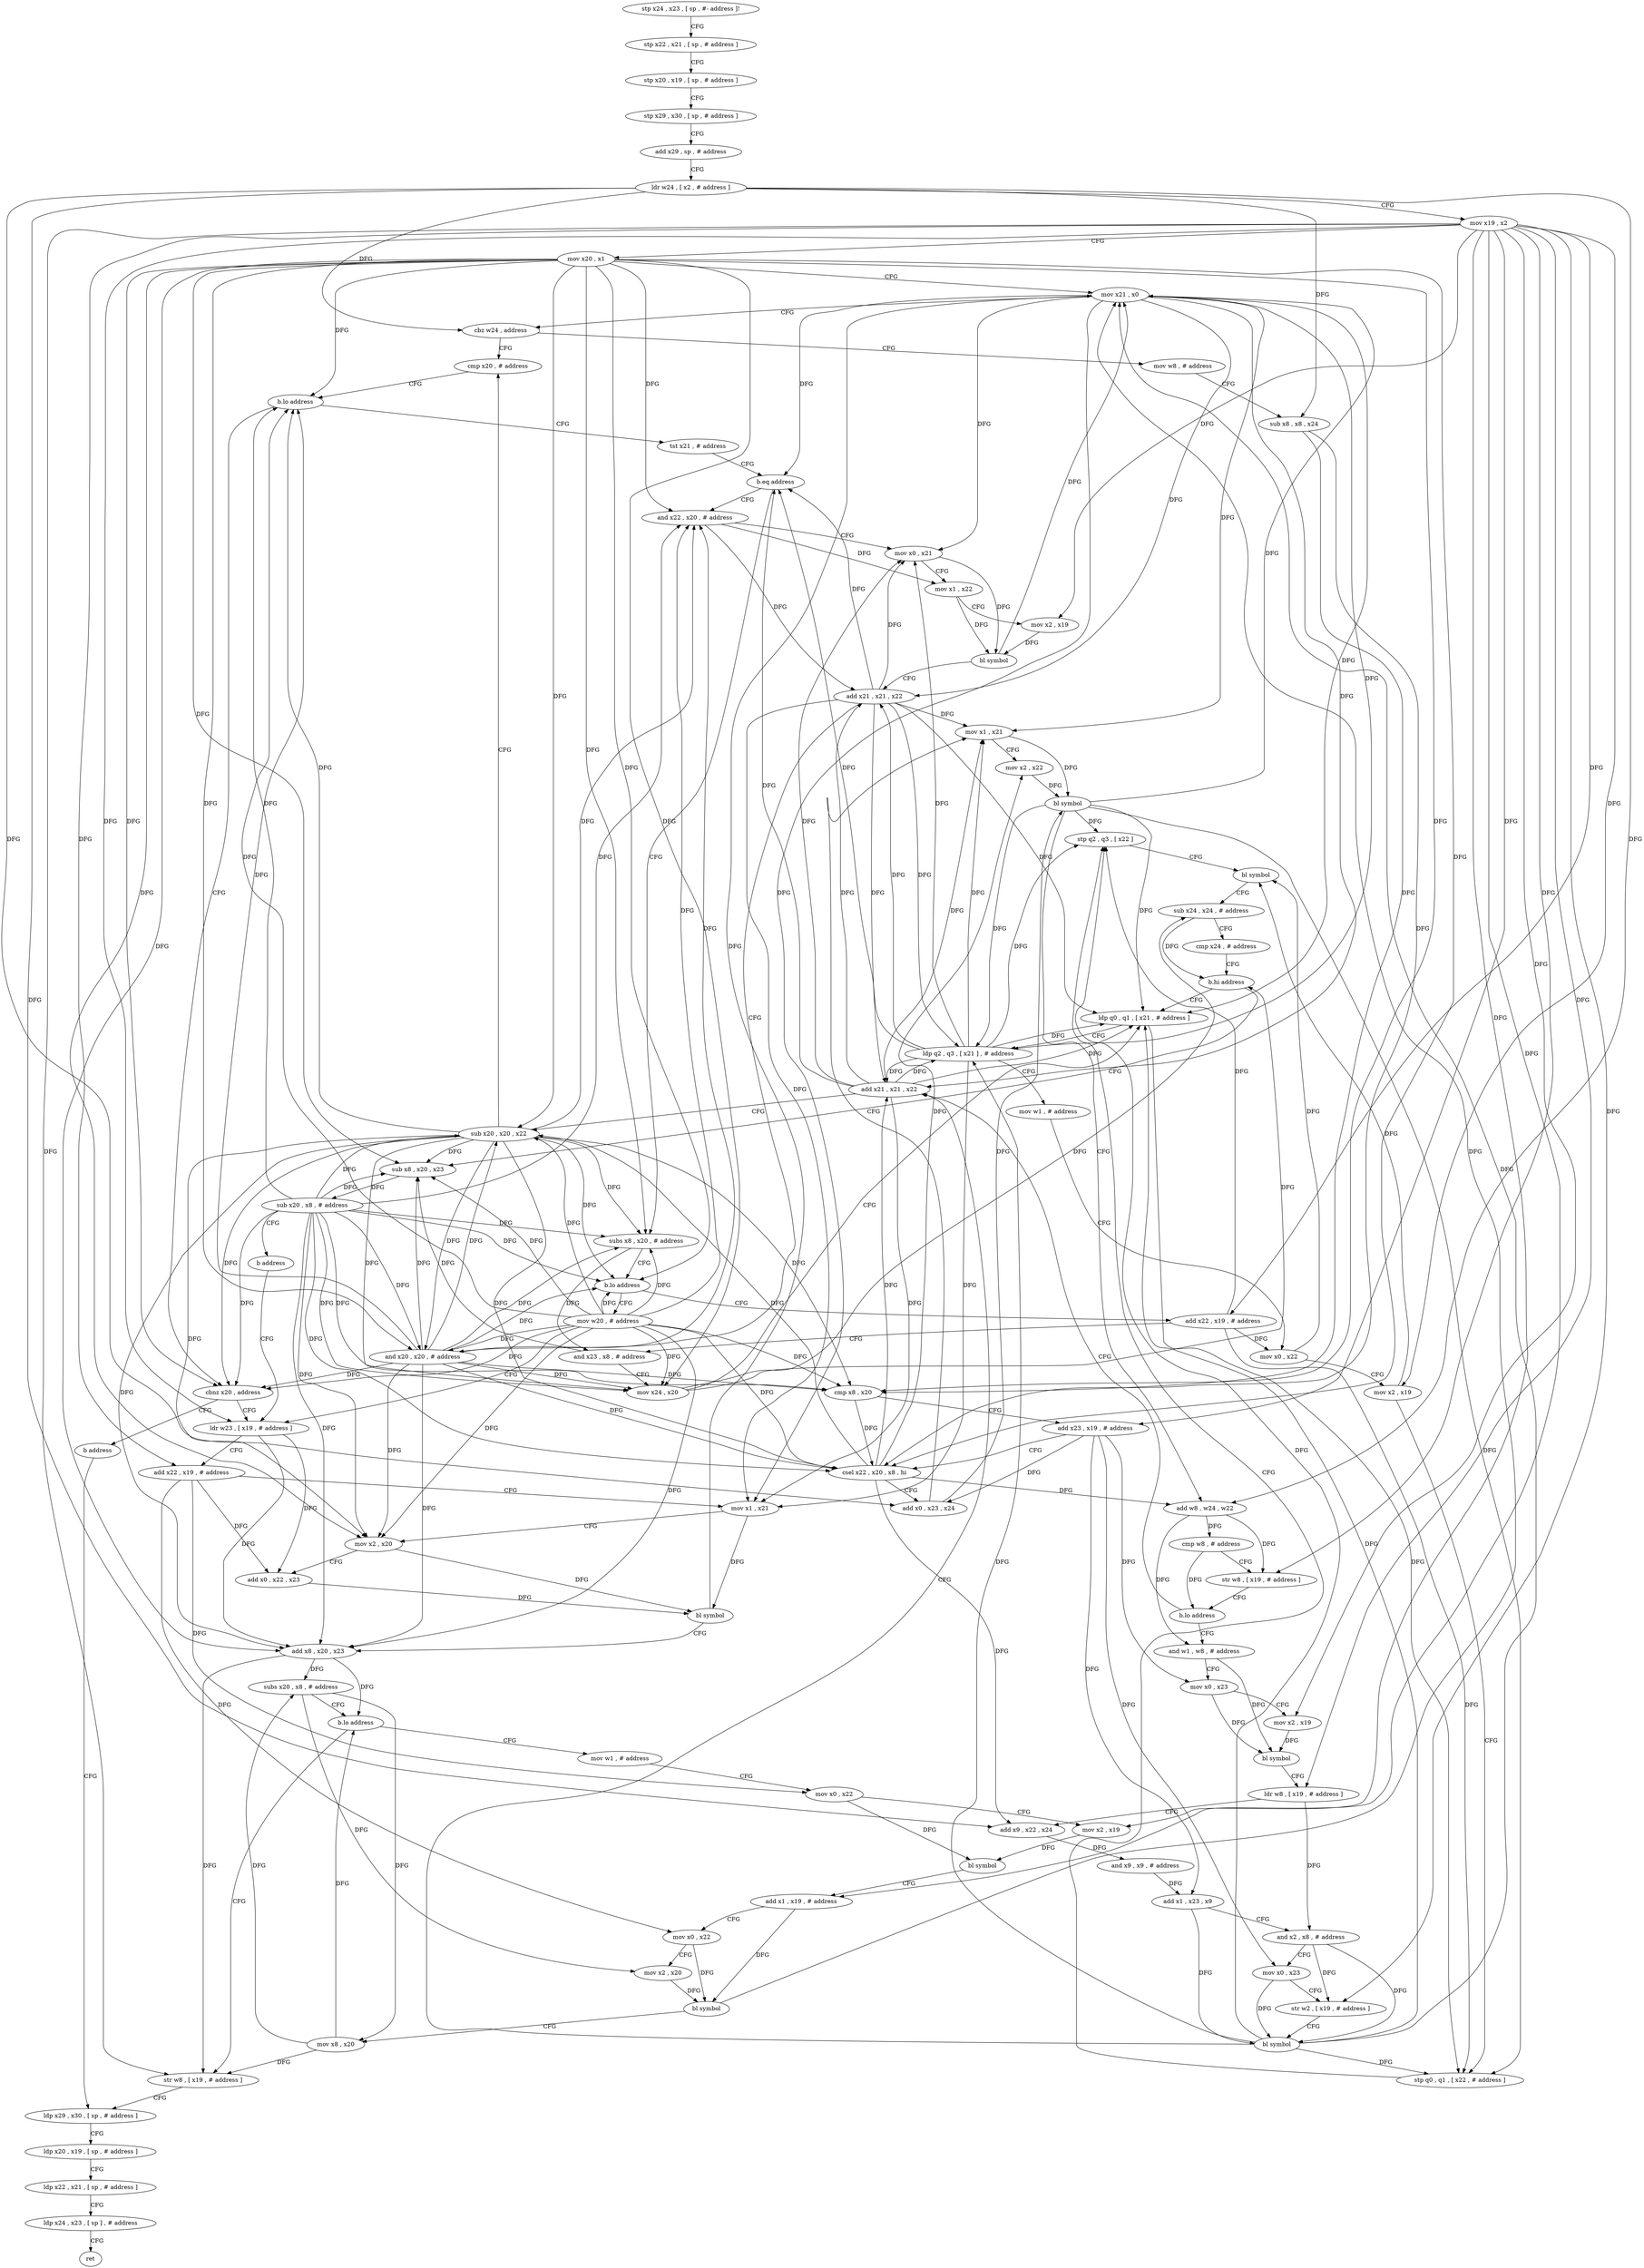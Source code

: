 digraph "func" {
"4226660" [label = "stp x24 , x23 , [ sp , #- address ]!" ]
"4226664" [label = "stp x22 , x21 , [ sp , # address ]" ]
"4226668" [label = "stp x20 , x19 , [ sp , # address ]" ]
"4226672" [label = "stp x29 , x30 , [ sp , # address ]" ]
"4226676" [label = "add x29 , sp , # address" ]
"4226680" [label = "ldr w24 , [ x2 , # address ]" ]
"4226684" [label = "mov x19 , x2" ]
"4226688" [label = "mov x20 , x1" ]
"4226692" [label = "mov x21 , x0" ]
"4226696" [label = "cbz w24 , address" ]
"4226808" [label = "cmp x20 , # address" ]
"4226700" [label = "mov w8 , # address" ]
"4226812" [label = "b.lo address" ]
"4226928" [label = "cbnz x20 , address" ]
"4226816" [label = "tst x21 , # address" ]
"4226704" [label = "sub x8 , x8 , x24" ]
"4226708" [label = "cmp x8 , x20" ]
"4226712" [label = "add x23 , x19 , # address" ]
"4226716" [label = "csel x22 , x20 , x8 , hi" ]
"4226720" [label = "add x0 , x23 , x24" ]
"4226724" [label = "mov x1 , x21" ]
"4226728" [label = "mov x2 , x22" ]
"4226732" [label = "bl symbol" ]
"4226736" [label = "add w8 , w24 , w22" ]
"4226740" [label = "cmp w8 , # address" ]
"4226744" [label = "str w8 , [ x19 , # address ]" ]
"4226748" [label = "b.lo address" ]
"4226800" [label = "add x21 , x21 , x22" ]
"4226752" [label = "and w1 , w8 , # address" ]
"4226940" [label = "ldr w23 , [ x19 , # address ]" ]
"4226932" [label = "b address" ]
"4226820" [label = "b.eq address" ]
"4226900" [label = "and x22 , x20 , # address" ]
"4226824" [label = "subs x8 , x20 , # address" ]
"4226804" [label = "sub x20 , x20 , x22" ]
"4226756" [label = "mov x0 , x23" ]
"4226760" [label = "mov x2 , x19" ]
"4226764" [label = "bl symbol" ]
"4226768" [label = "ldr w8 , [ x19 , # address ]" ]
"4226772" [label = "add x9 , x22 , x24" ]
"4226776" [label = "and x9 , x9 , # address" ]
"4226780" [label = "add x1 , x23 , x9" ]
"4226784" [label = "and x2 , x8 , # address" ]
"4226788" [label = "mov x0 , x23" ]
"4226792" [label = "str w2 , [ x19 , # address ]" ]
"4226796" [label = "bl symbol" ]
"4226944" [label = "add x22 , x19 , # address" ]
"4226948" [label = "mov x1 , x21" ]
"4226952" [label = "mov x2 , x20" ]
"4226956" [label = "add x0 , x22 , x23" ]
"4226960" [label = "bl symbol" ]
"4226964" [label = "add x8 , x20 , x23" ]
"4226968" [label = "subs x20 , x8 , # address" ]
"4226972" [label = "b.lo address" ]
"4227012" [label = "str w8 , [ x19 , # address ]" ]
"4226976" [label = "mov w1 , # address" ]
"4227016" [label = "ldp x29 , x30 , [ sp , # address ]" ]
"4226904" [label = "mov x0 , x21" ]
"4226908" [label = "mov x1 , x22" ]
"4226912" [label = "mov x2 , x19" ]
"4226916" [label = "bl symbol" ]
"4226920" [label = "add x21 , x21 , x22" ]
"4226924" [label = "and x20 , x20 , # address" ]
"4226828" [label = "b.lo address" ]
"4226936" [label = "mov w20 , # address" ]
"4226832" [label = "add x22 , x19 , # address" ]
"4226980" [label = "mov x0 , x22" ]
"4226984" [label = "mov x2 , x19" ]
"4226988" [label = "bl symbol" ]
"4226992" [label = "add x1 , x19 , # address" ]
"4226996" [label = "mov x0 , x22" ]
"4227000" [label = "mov x2 , x20" ]
"4227004" [label = "bl symbol" ]
"4227008" [label = "mov x8 , x20" ]
"4227020" [label = "ldp x20 , x19 , [ sp , # address ]" ]
"4227024" [label = "ldp x22 , x21 , [ sp , # address ]" ]
"4227028" [label = "ldp x24 , x23 , [ sp ] , # address" ]
"4227032" [label = "ret" ]
"4226836" [label = "and x23 , x8 , # address" ]
"4226840" [label = "mov x24 , x20" ]
"4226844" [label = "ldp q0 , q1 , [ x21 , # address ]" ]
"4226848" [label = "ldp q2 , q3 , [ x21 ] , # address" ]
"4226852" [label = "mov w1 , # address" ]
"4226856" [label = "mov x0 , x22" ]
"4226860" [label = "mov x2 , x19" ]
"4226864" [label = "stp q0 , q1 , [ x22 , # address ]" ]
"4226868" [label = "stp q2 , q3 , [ x22 ]" ]
"4226872" [label = "bl symbol" ]
"4226876" [label = "sub x24 , x24 , # address" ]
"4226880" [label = "cmp x24 , # address" ]
"4226884" [label = "b.hi address" ]
"4226888" [label = "sub x8 , x20 , x23" ]
"4226892" [label = "sub x20 , x8 , # address" ]
"4226896" [label = "b address" ]
"4226660" -> "4226664" [ label = "CFG" ]
"4226664" -> "4226668" [ label = "CFG" ]
"4226668" -> "4226672" [ label = "CFG" ]
"4226672" -> "4226676" [ label = "CFG" ]
"4226676" -> "4226680" [ label = "CFG" ]
"4226680" -> "4226684" [ label = "CFG" ]
"4226680" -> "4226696" [ label = "DFG" ]
"4226680" -> "4226704" [ label = "DFG" ]
"4226680" -> "4226720" [ label = "DFG" ]
"4226680" -> "4226736" [ label = "DFG" ]
"4226680" -> "4226772" [ label = "DFG" ]
"4226684" -> "4226688" [ label = "CFG" ]
"4226684" -> "4226712" [ label = "DFG" ]
"4226684" -> "4226940" [ label = "DFG" ]
"4226684" -> "4226944" [ label = "DFG" ]
"4226684" -> "4226912" [ label = "DFG" ]
"4226684" -> "4226744" [ label = "DFG" ]
"4226684" -> "4227012" [ label = "DFG" ]
"4226684" -> "4226984" [ label = "DFG" ]
"4226684" -> "4226992" [ label = "DFG" ]
"4226684" -> "4226832" [ label = "DFG" ]
"4226684" -> "4226760" [ label = "DFG" ]
"4226684" -> "4226768" [ label = "DFG" ]
"4226684" -> "4226792" [ label = "DFG" ]
"4226684" -> "4226860" [ label = "DFG" ]
"4226688" -> "4226692" [ label = "CFG" ]
"4226688" -> "4226812" [ label = "DFG" ]
"4226688" -> "4226708" [ label = "DFG" ]
"4226688" -> "4226928" [ label = "DFG" ]
"4226688" -> "4226716" [ label = "DFG" ]
"4226688" -> "4226952" [ label = "DFG" ]
"4226688" -> "4226964" [ label = "DFG" ]
"4226688" -> "4226900" [ label = "DFG" ]
"4226688" -> "4226924" [ label = "DFG" ]
"4226688" -> "4226824" [ label = "DFG" ]
"4226688" -> "4226828" [ label = "DFG" ]
"4226688" -> "4226840" [ label = "DFG" ]
"4226688" -> "4226804" [ label = "DFG" ]
"4226688" -> "4226888" [ label = "DFG" ]
"4226692" -> "4226696" [ label = "CFG" ]
"4226692" -> "4226820" [ label = "DFG" ]
"4226692" -> "4226948" [ label = "DFG" ]
"4226692" -> "4226904" [ label = "DFG" ]
"4226692" -> "4226920" [ label = "DFG" ]
"4226692" -> "4226724" [ label = "DFG" ]
"4226692" -> "4226800" [ label = "DFG" ]
"4226692" -> "4226844" [ label = "DFG" ]
"4226692" -> "4226848" [ label = "DFG" ]
"4226696" -> "4226808" [ label = "CFG" ]
"4226696" -> "4226700" [ label = "CFG" ]
"4226808" -> "4226812" [ label = "CFG" ]
"4226700" -> "4226704" [ label = "CFG" ]
"4226812" -> "4226928" [ label = "CFG" ]
"4226812" -> "4226816" [ label = "CFG" ]
"4226928" -> "4226940" [ label = "CFG" ]
"4226928" -> "4226932" [ label = "CFG" ]
"4226816" -> "4226820" [ label = "CFG" ]
"4226704" -> "4226708" [ label = "DFG" ]
"4226704" -> "4226716" [ label = "DFG" ]
"4226708" -> "4226712" [ label = "CFG" ]
"4226708" -> "4226716" [ label = "DFG" ]
"4226712" -> "4226716" [ label = "CFG" ]
"4226712" -> "4226720" [ label = "DFG" ]
"4226712" -> "4226756" [ label = "DFG" ]
"4226712" -> "4226780" [ label = "DFG" ]
"4226712" -> "4226788" [ label = "DFG" ]
"4226716" -> "4226720" [ label = "CFG" ]
"4226716" -> "4226728" [ label = "DFG" ]
"4226716" -> "4226736" [ label = "DFG" ]
"4226716" -> "4226800" [ label = "DFG" ]
"4226716" -> "4226804" [ label = "DFG" ]
"4226716" -> "4226772" [ label = "DFG" ]
"4226720" -> "4226724" [ label = "CFG" ]
"4226720" -> "4226732" [ label = "DFG" ]
"4226724" -> "4226728" [ label = "CFG" ]
"4226724" -> "4226732" [ label = "DFG" ]
"4226728" -> "4226732" [ label = "DFG" ]
"4226732" -> "4226736" [ label = "CFG" ]
"4226732" -> "4226692" [ label = "DFG" ]
"4226732" -> "4226844" [ label = "DFG" ]
"4226732" -> "4226864" [ label = "DFG" ]
"4226732" -> "4226848" [ label = "DFG" ]
"4226732" -> "4226868" [ label = "DFG" ]
"4226736" -> "4226740" [ label = "DFG" ]
"4226736" -> "4226744" [ label = "DFG" ]
"4226736" -> "4226752" [ label = "DFG" ]
"4226740" -> "4226744" [ label = "CFG" ]
"4226740" -> "4226748" [ label = "DFG" ]
"4226744" -> "4226748" [ label = "CFG" ]
"4226748" -> "4226800" [ label = "CFG" ]
"4226748" -> "4226752" [ label = "CFG" ]
"4226800" -> "4226804" [ label = "CFG" ]
"4226800" -> "4226820" [ label = "DFG" ]
"4226800" -> "4226948" [ label = "DFG" ]
"4226800" -> "4226904" [ label = "DFG" ]
"4226800" -> "4226724" [ label = "DFG" ]
"4226800" -> "4226920" [ label = "DFG" ]
"4226800" -> "4226844" [ label = "DFG" ]
"4226800" -> "4226848" [ label = "DFG" ]
"4226752" -> "4226756" [ label = "CFG" ]
"4226752" -> "4226764" [ label = "DFG" ]
"4226940" -> "4226944" [ label = "CFG" ]
"4226940" -> "4226956" [ label = "DFG" ]
"4226940" -> "4226964" [ label = "DFG" ]
"4226932" -> "4227016" [ label = "CFG" ]
"4226820" -> "4226900" [ label = "CFG" ]
"4226820" -> "4226824" [ label = "CFG" ]
"4226900" -> "4226904" [ label = "CFG" ]
"4226900" -> "4226908" [ label = "DFG" ]
"4226900" -> "4226920" [ label = "DFG" ]
"4226824" -> "4226828" [ label = "CFG" ]
"4226824" -> "4226836" [ label = "DFG" ]
"4226804" -> "4226808" [ label = "CFG" ]
"4226804" -> "4226812" [ label = "DFG" ]
"4226804" -> "4226708" [ label = "DFG" ]
"4226804" -> "4226928" [ label = "DFG" ]
"4226804" -> "4226716" [ label = "DFG" ]
"4226804" -> "4226952" [ label = "DFG" ]
"4226804" -> "4226900" [ label = "DFG" ]
"4226804" -> "4226924" [ label = "DFG" ]
"4226804" -> "4226824" [ label = "DFG" ]
"4226804" -> "4226828" [ label = "DFG" ]
"4226804" -> "4226840" [ label = "DFG" ]
"4226804" -> "4226964" [ label = "DFG" ]
"4226804" -> "4226888" [ label = "DFG" ]
"4226756" -> "4226760" [ label = "CFG" ]
"4226756" -> "4226764" [ label = "DFG" ]
"4226760" -> "4226764" [ label = "DFG" ]
"4226764" -> "4226768" [ label = "CFG" ]
"4226768" -> "4226772" [ label = "CFG" ]
"4226768" -> "4226784" [ label = "DFG" ]
"4226772" -> "4226776" [ label = "DFG" ]
"4226776" -> "4226780" [ label = "DFG" ]
"4226780" -> "4226784" [ label = "CFG" ]
"4226780" -> "4226796" [ label = "DFG" ]
"4226784" -> "4226788" [ label = "CFG" ]
"4226784" -> "4226792" [ label = "DFG" ]
"4226784" -> "4226796" [ label = "DFG" ]
"4226788" -> "4226792" [ label = "CFG" ]
"4226788" -> "4226796" [ label = "DFG" ]
"4226792" -> "4226796" [ label = "CFG" ]
"4226796" -> "4226800" [ label = "CFG" ]
"4226796" -> "4226692" [ label = "DFG" ]
"4226796" -> "4226844" [ label = "DFG" ]
"4226796" -> "4226864" [ label = "DFG" ]
"4226796" -> "4226848" [ label = "DFG" ]
"4226796" -> "4226868" [ label = "DFG" ]
"4226944" -> "4226948" [ label = "CFG" ]
"4226944" -> "4226956" [ label = "DFG" ]
"4226944" -> "4226980" [ label = "DFG" ]
"4226944" -> "4226996" [ label = "DFG" ]
"4226948" -> "4226952" [ label = "CFG" ]
"4226948" -> "4226960" [ label = "DFG" ]
"4226952" -> "4226956" [ label = "CFG" ]
"4226952" -> "4226960" [ label = "DFG" ]
"4226956" -> "4226960" [ label = "DFG" ]
"4226960" -> "4226964" [ label = "CFG" ]
"4226960" -> "4226692" [ label = "DFG" ]
"4226964" -> "4226968" [ label = "DFG" ]
"4226964" -> "4226972" [ label = "DFG" ]
"4226964" -> "4227012" [ label = "DFG" ]
"4226968" -> "4226972" [ label = "CFG" ]
"4226968" -> "4227000" [ label = "DFG" ]
"4226968" -> "4227008" [ label = "DFG" ]
"4226972" -> "4227012" [ label = "CFG" ]
"4226972" -> "4226976" [ label = "CFG" ]
"4227012" -> "4227016" [ label = "CFG" ]
"4226976" -> "4226980" [ label = "CFG" ]
"4227016" -> "4227020" [ label = "CFG" ]
"4226904" -> "4226908" [ label = "CFG" ]
"4226904" -> "4226916" [ label = "DFG" ]
"4226908" -> "4226912" [ label = "CFG" ]
"4226908" -> "4226916" [ label = "DFG" ]
"4226912" -> "4226916" [ label = "DFG" ]
"4226916" -> "4226920" [ label = "CFG" ]
"4226916" -> "4226692" [ label = "DFG" ]
"4226920" -> "4226924" [ label = "CFG" ]
"4226920" -> "4226820" [ label = "DFG" ]
"4226920" -> "4226948" [ label = "DFG" ]
"4226920" -> "4226904" [ label = "DFG" ]
"4226920" -> "4226724" [ label = "DFG" ]
"4226920" -> "4226800" [ label = "DFG" ]
"4226920" -> "4226844" [ label = "DFG" ]
"4226920" -> "4226848" [ label = "DFG" ]
"4226924" -> "4226928" [ label = "DFG" ]
"4226924" -> "4226812" [ label = "DFG" ]
"4226924" -> "4226708" [ label = "DFG" ]
"4226924" -> "4226716" [ label = "DFG" ]
"4226924" -> "4226952" [ label = "DFG" ]
"4226924" -> "4226900" [ label = "DFG" ]
"4226924" -> "4226964" [ label = "DFG" ]
"4226924" -> "4226824" [ label = "DFG" ]
"4226924" -> "4226828" [ label = "DFG" ]
"4226924" -> "4226840" [ label = "DFG" ]
"4226924" -> "4226804" [ label = "DFG" ]
"4226924" -> "4226888" [ label = "DFG" ]
"4226828" -> "4226936" [ label = "CFG" ]
"4226828" -> "4226832" [ label = "CFG" ]
"4226936" -> "4226940" [ label = "CFG" ]
"4226936" -> "4226812" [ label = "DFG" ]
"4226936" -> "4226708" [ label = "DFG" ]
"4226936" -> "4226928" [ label = "DFG" ]
"4226936" -> "4226716" [ label = "DFG" ]
"4226936" -> "4226952" [ label = "DFG" ]
"4226936" -> "4226900" [ label = "DFG" ]
"4226936" -> "4226924" [ label = "DFG" ]
"4226936" -> "4226824" [ label = "DFG" ]
"4226936" -> "4226828" [ label = "DFG" ]
"4226936" -> "4226964" [ label = "DFG" ]
"4226936" -> "4226840" [ label = "DFG" ]
"4226936" -> "4226804" [ label = "DFG" ]
"4226936" -> "4226888" [ label = "DFG" ]
"4226832" -> "4226836" [ label = "CFG" ]
"4226832" -> "4226856" [ label = "DFG" ]
"4226832" -> "4226864" [ label = "DFG" ]
"4226832" -> "4226868" [ label = "DFG" ]
"4226980" -> "4226984" [ label = "CFG" ]
"4226980" -> "4226988" [ label = "DFG" ]
"4226984" -> "4226988" [ label = "DFG" ]
"4226988" -> "4226992" [ label = "CFG" ]
"4226992" -> "4226996" [ label = "CFG" ]
"4226992" -> "4227004" [ label = "DFG" ]
"4226996" -> "4227000" [ label = "CFG" ]
"4226996" -> "4227004" [ label = "DFG" ]
"4227000" -> "4227004" [ label = "DFG" ]
"4227004" -> "4227008" [ label = "CFG" ]
"4227004" -> "4226692" [ label = "DFG" ]
"4227008" -> "4227012" [ label = "DFG" ]
"4227008" -> "4226968" [ label = "DFG" ]
"4227008" -> "4226972" [ label = "DFG" ]
"4227020" -> "4227024" [ label = "CFG" ]
"4227024" -> "4227028" [ label = "CFG" ]
"4227028" -> "4227032" [ label = "CFG" ]
"4226836" -> "4226840" [ label = "CFG" ]
"4226836" -> "4226888" [ label = "DFG" ]
"4226840" -> "4226844" [ label = "CFG" ]
"4226840" -> "4226876" [ label = "DFG" ]
"4226840" -> "4226884" [ label = "DFG" ]
"4226844" -> "4226848" [ label = "CFG" ]
"4226844" -> "4226864" [ label = "DFG" ]
"4226848" -> "4226852" [ label = "CFG" ]
"4226848" -> "4226820" [ label = "DFG" ]
"4226848" -> "4226948" [ label = "DFG" ]
"4226848" -> "4226904" [ label = "DFG" ]
"4226848" -> "4226724" [ label = "DFG" ]
"4226848" -> "4226844" [ label = "DFG" ]
"4226848" -> "4226920" [ label = "DFG" ]
"4226848" -> "4226800" [ label = "DFG" ]
"4226848" -> "4226868" [ label = "DFG" ]
"4226852" -> "4226856" [ label = "CFG" ]
"4226856" -> "4226860" [ label = "CFG" ]
"4226856" -> "4226872" [ label = "DFG" ]
"4226860" -> "4226864" [ label = "CFG" ]
"4226860" -> "4226872" [ label = "DFG" ]
"4226864" -> "4226868" [ label = "CFG" ]
"4226868" -> "4226872" [ label = "CFG" ]
"4226872" -> "4226876" [ label = "CFG" ]
"4226876" -> "4226880" [ label = "CFG" ]
"4226876" -> "4226884" [ label = "DFG" ]
"4226880" -> "4226884" [ label = "CFG" ]
"4226884" -> "4226844" [ label = "CFG" ]
"4226884" -> "4226888" [ label = "CFG" ]
"4226888" -> "4226892" [ label = "DFG" ]
"4226892" -> "4226896" [ label = "CFG" ]
"4226892" -> "4226812" [ label = "DFG" ]
"4226892" -> "4226708" [ label = "DFG" ]
"4226892" -> "4226928" [ label = "DFG" ]
"4226892" -> "4226716" [ label = "DFG" ]
"4226892" -> "4226952" [ label = "DFG" ]
"4226892" -> "4226900" [ label = "DFG" ]
"4226892" -> "4226924" [ label = "DFG" ]
"4226892" -> "4226824" [ label = "DFG" ]
"4226892" -> "4226828" [ label = "DFG" ]
"4226892" -> "4226840" [ label = "DFG" ]
"4226892" -> "4226964" [ label = "DFG" ]
"4226892" -> "4226804" [ label = "DFG" ]
"4226892" -> "4226888" [ label = "DFG" ]
"4226896" -> "4226940" [ label = "CFG" ]
}
